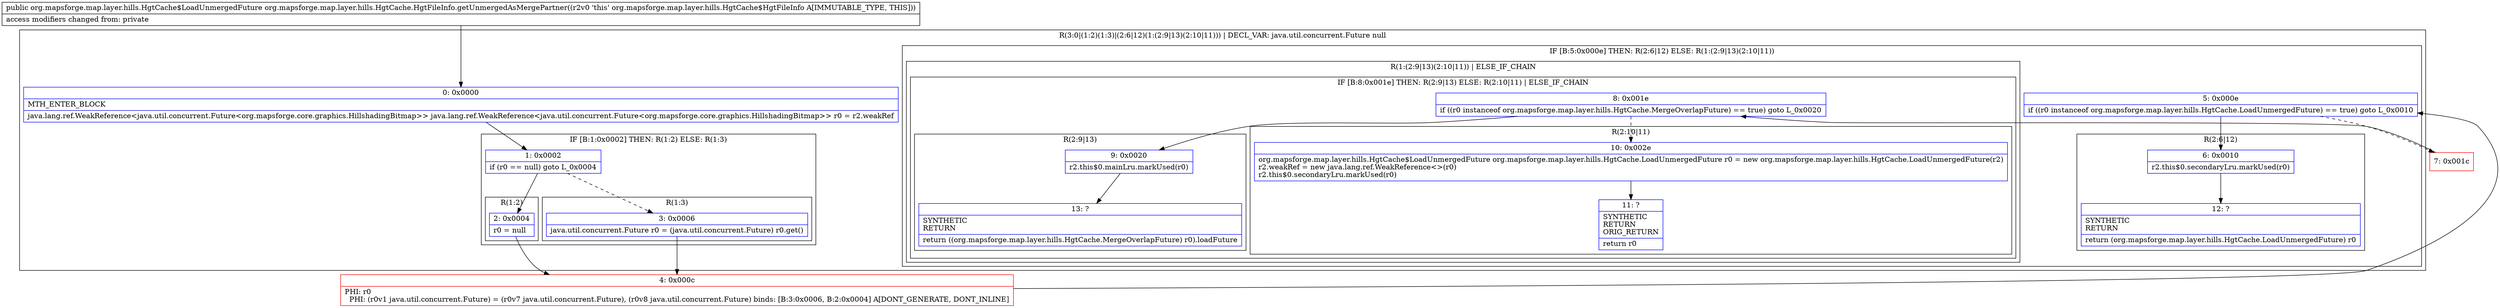 digraph "CFG fororg.mapsforge.map.layer.hills.HgtCache.HgtFileInfo.getUnmergedAsMergePartner()Lorg\/mapsforge\/map\/layer\/hills\/HgtCache$LoadUnmergedFuture;" {
subgraph cluster_Region_956619016 {
label = "R(3:0|(1:2)(1:3)|(2:6|12)(1:(2:9|13)(2:10|11))) | DECL_VAR: java.util.concurrent.Future null\l";
node [shape=record,color=blue];
Node_0 [shape=record,label="{0\:\ 0x0000|MTH_ENTER_BLOCK\l|java.lang.ref.WeakReference\<java.util.concurrent.Future\<org.mapsforge.core.graphics.HillshadingBitmap\>\> java.lang.ref.WeakReference\<java.util.concurrent.Future\<org.mapsforge.core.graphics.HillshadingBitmap\>\> r0 = r2.weakRef\l}"];
subgraph cluster_IfRegion_1372760175 {
label = "IF [B:1:0x0002] THEN: R(1:2) ELSE: R(1:3)";
node [shape=record,color=blue];
Node_1 [shape=record,label="{1\:\ 0x0002|if (r0 == null) goto L_0x0004\l}"];
subgraph cluster_Region_146414965 {
label = "R(1:2)";
node [shape=record,color=blue];
Node_2 [shape=record,label="{2\:\ 0x0004|r0 = null\l}"];
}
subgraph cluster_Region_1660844444 {
label = "R(1:3)";
node [shape=record,color=blue];
Node_3 [shape=record,label="{3\:\ 0x0006|java.util.concurrent.Future r0 = (java.util.concurrent.Future) r0.get()\l}"];
}
}
subgraph cluster_IfRegion_1950293995 {
label = "IF [B:5:0x000e] THEN: R(2:6|12) ELSE: R(1:(2:9|13)(2:10|11))";
node [shape=record,color=blue];
Node_5 [shape=record,label="{5\:\ 0x000e|if ((r0 instanceof org.mapsforge.map.layer.hills.HgtCache.LoadUnmergedFuture) == true) goto L_0x0010\l}"];
subgraph cluster_Region_369135696 {
label = "R(2:6|12)";
node [shape=record,color=blue];
Node_6 [shape=record,label="{6\:\ 0x0010|r2.this$0.secondaryLru.markUsed(r0)\l}"];
Node_12 [shape=record,label="{12\:\ ?|SYNTHETIC\lRETURN\l|return (org.mapsforge.map.layer.hills.HgtCache.LoadUnmergedFuture) r0\l}"];
}
subgraph cluster_Region_171326735 {
label = "R(1:(2:9|13)(2:10|11)) | ELSE_IF_CHAIN\l";
node [shape=record,color=blue];
subgraph cluster_IfRegion_1581567359 {
label = "IF [B:8:0x001e] THEN: R(2:9|13) ELSE: R(2:10|11) | ELSE_IF_CHAIN\l";
node [shape=record,color=blue];
Node_8 [shape=record,label="{8\:\ 0x001e|if ((r0 instanceof org.mapsforge.map.layer.hills.HgtCache.MergeOverlapFuture) == true) goto L_0x0020\l}"];
subgraph cluster_Region_1376276763 {
label = "R(2:9|13)";
node [shape=record,color=blue];
Node_9 [shape=record,label="{9\:\ 0x0020|r2.this$0.mainLru.markUsed(r0)\l}"];
Node_13 [shape=record,label="{13\:\ ?|SYNTHETIC\lRETURN\l|return ((org.mapsforge.map.layer.hills.HgtCache.MergeOverlapFuture) r0).loadFuture\l}"];
}
subgraph cluster_Region_392780275 {
label = "R(2:10|11)";
node [shape=record,color=blue];
Node_10 [shape=record,label="{10\:\ 0x002e|org.mapsforge.map.layer.hills.HgtCache$LoadUnmergedFuture org.mapsforge.map.layer.hills.HgtCache.LoadUnmergedFuture r0 = new org.mapsforge.map.layer.hills.HgtCache.LoadUnmergedFuture(r2)\lr2.weakRef = new java.lang.ref.WeakReference\<\>(r0)\lr2.this$0.secondaryLru.markUsed(r0)\l}"];
Node_11 [shape=record,label="{11\:\ ?|SYNTHETIC\lRETURN\lORIG_RETURN\l|return r0\l}"];
}
}
}
}
}
Node_4 [shape=record,color=red,label="{4\:\ 0x000c|PHI: r0 \l  PHI: (r0v1 java.util.concurrent.Future) = (r0v7 java.util.concurrent.Future), (r0v8 java.util.concurrent.Future) binds: [B:3:0x0006, B:2:0x0004] A[DONT_GENERATE, DONT_INLINE]\l}"];
Node_7 [shape=record,color=red,label="{7\:\ 0x001c}"];
MethodNode[shape=record,label="{public org.mapsforge.map.layer.hills.HgtCache$LoadUnmergedFuture org.mapsforge.map.layer.hills.HgtCache.HgtFileInfo.getUnmergedAsMergePartner((r2v0 'this' org.mapsforge.map.layer.hills.HgtCache$HgtFileInfo A[IMMUTABLE_TYPE, THIS]))  | access modifiers changed from: private\l}"];
MethodNode -> Node_0;
Node_0 -> Node_1;
Node_1 -> Node_2;
Node_1 -> Node_3[style=dashed];
Node_2 -> Node_4;
Node_3 -> Node_4;
Node_5 -> Node_6;
Node_5 -> Node_7[style=dashed];
Node_6 -> Node_12;
Node_8 -> Node_9;
Node_8 -> Node_10[style=dashed];
Node_9 -> Node_13;
Node_10 -> Node_11;
Node_4 -> Node_5;
Node_7 -> Node_8;
}

